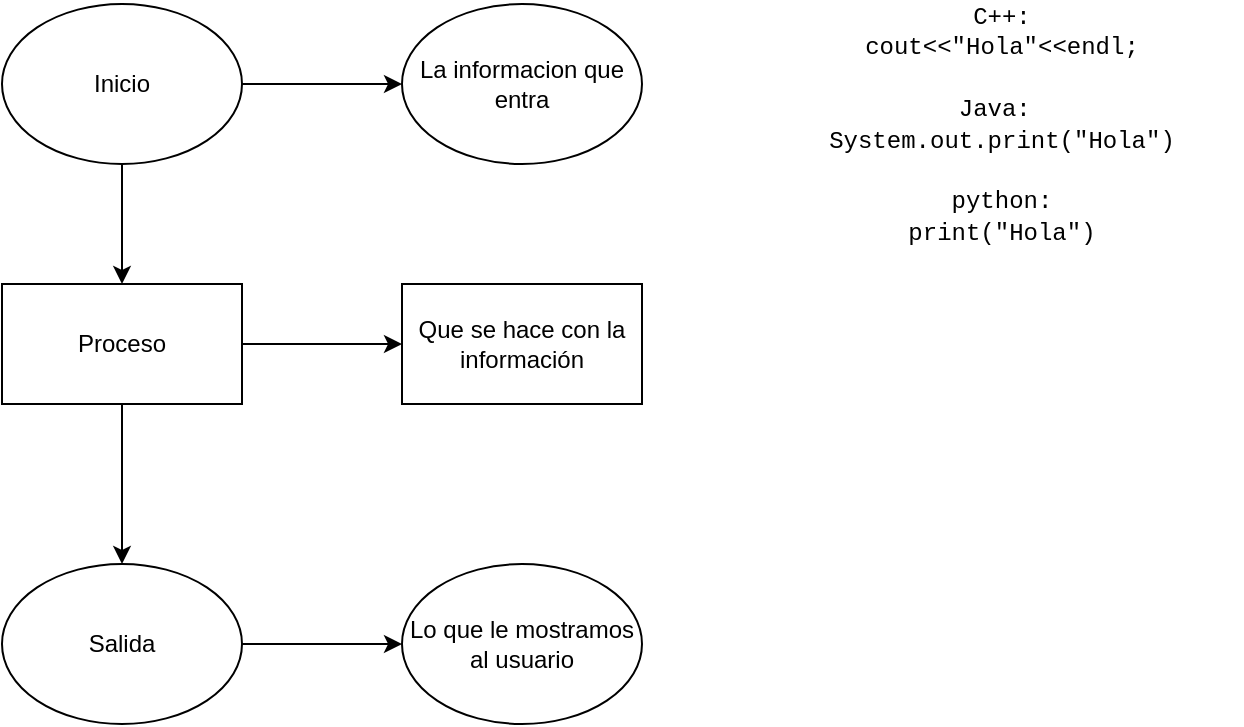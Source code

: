 <mxfile version="12.2.4"><diagram id="mC_uBhdgaxegrOpYB2LU"><mxGraphModel dx="720" dy="458" grid="1" gridSize="10" guides="1" tooltips="1" connect="1" arrows="1" fold="1" page="1" pageScale="1" pageWidth="850" pageHeight="1100" math="0" shadow="0"><root><mxCell id="0"/><mxCell id="1" parent="0"/><mxCell id="5" value="" style="edgeStyle=orthogonalEdgeStyle;rounded=0;orthogonalLoop=1;jettySize=auto;html=1;" edge="1" parent="1" source="2" target="3"><mxGeometry relative="1" as="geometry"/></mxCell><mxCell id="10" value="" style="edgeStyle=orthogonalEdgeStyle;rounded=0;orthogonalLoop=1;jettySize=auto;html=1;" edge="1" parent="1" source="2" target="9"><mxGeometry relative="1" as="geometry"/></mxCell><mxCell id="2" value="Inicio" style="ellipse;whiteSpace=wrap;html=1;" vertex="1" parent="1"><mxGeometry x="60" y="40" width="120" height="80" as="geometry"/></mxCell><mxCell id="9" value="La informacion que entra" style="ellipse;whiteSpace=wrap;html=1;" vertex="1" parent="1"><mxGeometry x="260" y="40" width="120" height="80" as="geometry"/></mxCell><mxCell id="7" value="" style="edgeStyle=orthogonalEdgeStyle;rounded=0;orthogonalLoop=1;jettySize=auto;html=1;" edge="1" parent="1" source="3"><mxGeometry relative="1" as="geometry"><mxPoint x="120" y="320" as="targetPoint"/></mxGeometry></mxCell><mxCell id="12" value="" style="edgeStyle=orthogonalEdgeStyle;rounded=0;orthogonalLoop=1;jettySize=auto;html=1;" edge="1" parent="1" source="3" target="11"><mxGeometry relative="1" as="geometry"/></mxCell><mxCell id="3" value="Proceso" style="rounded=0;whiteSpace=wrap;html=1;" vertex="1" parent="1"><mxGeometry x="60" y="180" width="120" height="60" as="geometry"/></mxCell><mxCell id="11" value="Que se hace con la información" style="rounded=0;whiteSpace=wrap;html=1;" vertex="1" parent="1"><mxGeometry x="260" y="180" width="120" height="60" as="geometry"/></mxCell><mxCell id="14" value="" style="edgeStyle=orthogonalEdgeStyle;rounded=0;orthogonalLoop=1;jettySize=auto;html=1;" edge="1" parent="1" source="8" target="13"><mxGeometry relative="1" as="geometry"/></mxCell><mxCell id="8" value="Salida" style="ellipse;whiteSpace=wrap;html=1;" vertex="1" parent="1"><mxGeometry x="60" y="320" width="120" height="80" as="geometry"/></mxCell><mxCell id="13" value="Lo que le mostramos al usuario" style="ellipse;whiteSpace=wrap;html=1;" vertex="1" parent="1"><mxGeometry x="260" y="320" width="120" height="80" as="geometry"/></mxCell><mxCell id="16" value="&lt;font face=&quot;Courier New&quot;&gt;C++:&lt;br&gt;cout&amp;lt;&amp;lt;&quot;Hola&quot;&amp;lt;&amp;lt;endl;&lt;br&gt;&lt;br&gt;Java:&amp;nbsp;&lt;br&gt;System.out.print(&quot;Hola&quot;)&lt;br&gt;&lt;br&gt;python:&lt;br&gt;print(&quot;Hola&quot;)&lt;/font&gt;" style="text;html=1;strokeColor=none;fillColor=none;align=center;verticalAlign=middle;whiteSpace=wrap;rounded=0;" vertex="1" parent="1"><mxGeometry x="440" y="40" width="240" height="120" as="geometry"/></mxCell></root></mxGraphModel></diagram></mxfile>